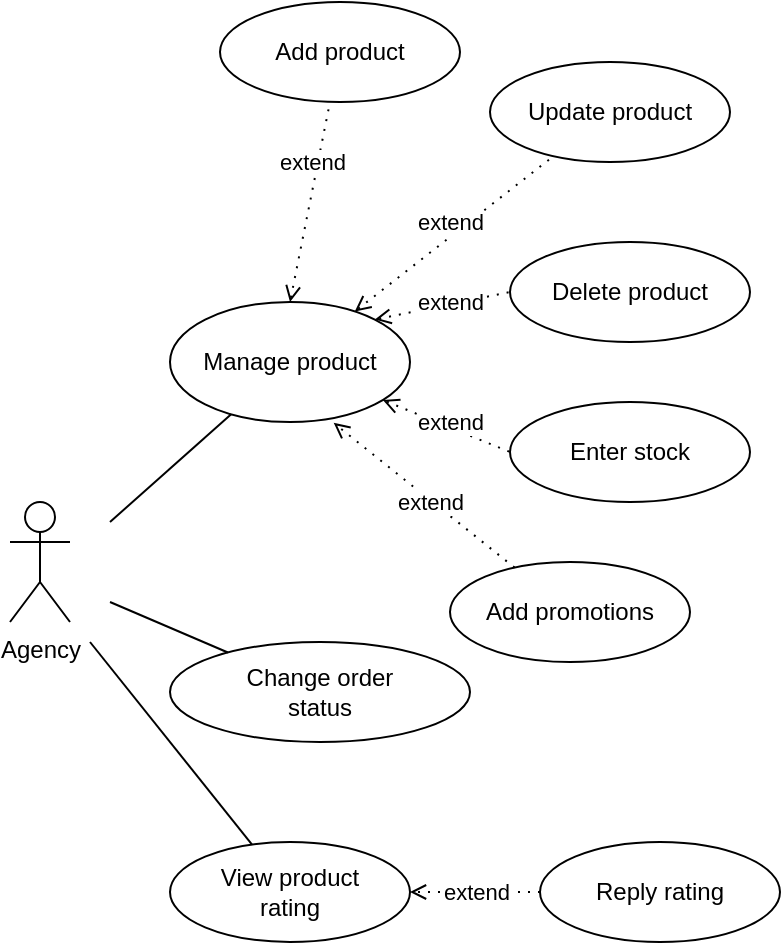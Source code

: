 <mxfile version="20.3.0" type="device"><diagram id="9DAe_Fl8x5N8wZkw7giw" name="Page-1"><mxGraphModel dx="1038" dy="649" grid="1" gridSize="10" guides="1" tooltips="1" connect="1" arrows="1" fold="1" page="1" pageScale="1" pageWidth="850" pageHeight="1100" math="0" shadow="0"><root><mxCell id="0"/><mxCell id="1" parent="0"/><mxCell id="KX4ixiFVcmy0IZtqYh4K-1" value="Agency" style="shape=umlActor;verticalLabelPosition=bottom;verticalAlign=top;html=1;outlineConnect=0;" parent="1" vertex="1"><mxGeometry x="160" y="320" width="30" height="60" as="geometry"/></mxCell><mxCell id="KX4ixiFVcmy0IZtqYh4K-3" value="Manage product" style="ellipse;whiteSpace=wrap;html=1;" parent="1" vertex="1"><mxGeometry x="240" y="220" width="120" height="60" as="geometry"/></mxCell><mxCell id="KX4ixiFVcmy0IZtqYh4K-5" value="Add product" style="ellipse;whiteSpace=wrap;html=1;" parent="1" vertex="1"><mxGeometry x="265" y="70" width="120" height="50" as="geometry"/></mxCell><mxCell id="KX4ixiFVcmy0IZtqYh4K-7" value="Update product" style="ellipse;whiteSpace=wrap;html=1;" parent="1" vertex="1"><mxGeometry x="400" y="100" width="120" height="50" as="geometry"/></mxCell><mxCell id="KX4ixiFVcmy0IZtqYh4K-8" value="Delete product" style="ellipse;whiteSpace=wrap;html=1;" parent="1" vertex="1"><mxGeometry x="410" y="190" width="120" height="50" as="geometry"/></mxCell><mxCell id="KX4ixiFVcmy0IZtqYh4K-9" value="Change order&lt;br&gt;status" style="ellipse;whiteSpace=wrap;html=1;" parent="1" vertex="1"><mxGeometry x="240" y="390" width="150" height="50" as="geometry"/></mxCell><mxCell id="KX4ixiFVcmy0IZtqYh4K-10" value="View product &lt;br&gt;rating" style="ellipse;whiteSpace=wrap;html=1;" parent="1" vertex="1"><mxGeometry x="240" y="490" width="120" height="50" as="geometry"/></mxCell><mxCell id="KX4ixiFVcmy0IZtqYh4K-11" value="Enter stock" style="ellipse;whiteSpace=wrap;html=1;" parent="1" vertex="1"><mxGeometry x="410" y="270" width="120" height="50" as="geometry"/></mxCell><mxCell id="KX4ixiFVcmy0IZtqYh4K-12" value="Add promotions" style="ellipse;whiteSpace=wrap;html=1;" parent="1" vertex="1"><mxGeometry x="380" y="350" width="120" height="50" as="geometry"/></mxCell><mxCell id="KX4ixiFVcmy0IZtqYh4K-13" value="" style="endArrow=open;html=1;rounded=0;entryX=0.682;entryY=1.007;entryDx=0;entryDy=0;entryPerimeter=0;dashed=1;dashPattern=1 4;startArrow=none;startFill=0;endFill=0;" parent="1" source="KX4ixiFVcmy0IZtqYh4K-12" target="KX4ixiFVcmy0IZtqYh4K-3" edge="1"><mxGeometry width="50" height="50" relative="1" as="geometry"><mxPoint x="380" y="370" as="sourcePoint"/><mxPoint x="430" y="320" as="targetPoint"/></mxGeometry></mxCell><mxCell id="KX4ixiFVcmy0IZtqYh4K-14" value="" style="endArrow=none;html=1;rounded=0;entryX=0;entryY=0.5;entryDx=0;entryDy=0;dashed=1;dashPattern=1 4;startArrow=open;startFill=0;" parent="1" source="KX4ixiFVcmy0IZtqYh4K-3" target="KX4ixiFVcmy0IZtqYh4K-11" edge="1"><mxGeometry width="50" height="50" relative="1" as="geometry"><mxPoint x="400" y="160" as="sourcePoint"/><mxPoint x="450" y="110" as="targetPoint"/></mxGeometry></mxCell><mxCell id="KX4ixiFVcmy0IZtqYh4K-15" value="" style="endArrow=none;html=1;rounded=0;exitX=1;exitY=0;exitDx=0;exitDy=0;entryX=0;entryY=0.5;entryDx=0;entryDy=0;dashed=1;dashPattern=1 4;startArrow=open;startFill=0;" parent="1" source="KX4ixiFVcmy0IZtqYh4K-3" target="KX4ixiFVcmy0IZtqYh4K-8" edge="1"><mxGeometry width="50" height="50" relative="1" as="geometry"><mxPoint x="400" y="160" as="sourcePoint"/><mxPoint x="450" y="110" as="targetPoint"/></mxGeometry></mxCell><mxCell id="KX4ixiFVcmy0IZtqYh4K-17" value="" style="endArrow=none;html=1;rounded=0;dashed=1;dashPattern=1 4;startArrow=open;startFill=0;" parent="1" source="KX4ixiFVcmy0IZtqYh4K-3" target="KX4ixiFVcmy0IZtqYh4K-7" edge="1"><mxGeometry width="50" height="50" relative="1" as="geometry"><mxPoint x="400" y="160" as="sourcePoint"/><mxPoint x="450" y="110" as="targetPoint"/></mxGeometry></mxCell><mxCell id="KX4ixiFVcmy0IZtqYh4K-18" value="" style="endArrow=none;html=1;rounded=0;exitX=0.5;exitY=0;exitDx=0;exitDy=0;dashed=1;dashPattern=1 4;startArrow=open;startFill=0;" parent="1" source="KX4ixiFVcmy0IZtqYh4K-3" target="KX4ixiFVcmy0IZtqYh4K-5" edge="1"><mxGeometry width="50" height="50" relative="1" as="geometry"><mxPoint x="400" y="160" as="sourcePoint"/><mxPoint x="450" y="110" as="targetPoint"/></mxGeometry></mxCell><mxCell id="KX4ixiFVcmy0IZtqYh4K-24" value="extend" style="edgeLabel;html=1;align=center;verticalAlign=middle;resizable=0;points=[];" parent="KX4ixiFVcmy0IZtqYh4K-18" vertex="1" connectable="0"><mxGeometry x="0.394" y="3" relative="1" as="geometry"><mxPoint as="offset"/></mxGeometry></mxCell><mxCell id="KX4ixiFVcmy0IZtqYh4K-19" value="" style="endArrow=none;html=1;rounded=0;" parent="1" target="KX4ixiFVcmy0IZtqYh4K-3" edge="1"><mxGeometry width="50" height="50" relative="1" as="geometry"><mxPoint x="210" y="330" as="sourcePoint"/><mxPoint x="450" y="310" as="targetPoint"/></mxGeometry></mxCell><mxCell id="KX4ixiFVcmy0IZtqYh4K-20" value="" style="endArrow=none;html=1;rounded=0;" parent="1" target="KX4ixiFVcmy0IZtqYh4K-9" edge="1"><mxGeometry width="50" height="50" relative="1" as="geometry"><mxPoint x="210" y="370" as="sourcePoint"/><mxPoint x="460" y="320" as="targetPoint"/></mxGeometry></mxCell><mxCell id="KX4ixiFVcmy0IZtqYh4K-21" value="" style="endArrow=none;html=1;rounded=0;" parent="1" target="KX4ixiFVcmy0IZtqYh4K-10" edge="1"><mxGeometry width="50" height="50" relative="1" as="geometry"><mxPoint x="200" y="390" as="sourcePoint"/><mxPoint x="450" y="310" as="targetPoint"/></mxGeometry></mxCell><mxCell id="KX4ixiFVcmy0IZtqYh4K-25" value="extend" style="edgeLabel;html=1;align=center;verticalAlign=middle;resizable=0;points=[];" parent="1" vertex="1" connectable="0"><mxGeometry x="380.003" y="180.0" as="geometry"/></mxCell><mxCell id="KX4ixiFVcmy0IZtqYh4K-26" value="extend" style="edgeLabel;html=1;align=center;verticalAlign=middle;resizable=0;points=[];" parent="1" vertex="1" connectable="0"><mxGeometry x="380.003" y="220.0" as="geometry"/></mxCell><mxCell id="KX4ixiFVcmy0IZtqYh4K-27" value="extend" style="edgeLabel;html=1;align=center;verticalAlign=middle;resizable=0;points=[];" parent="1" vertex="1" connectable="0"><mxGeometry x="380.003" y="280.0" as="geometry"/></mxCell><mxCell id="KX4ixiFVcmy0IZtqYh4K-28" value="extend" style="edgeLabel;html=1;align=center;verticalAlign=middle;resizable=0;points=[];" parent="1" vertex="1" connectable="0"><mxGeometry x="370.003" y="320.0" as="geometry"/></mxCell><mxCell id="wD4TYO7pQOf3F7hqDdeo-1" value="Reply rating" style="ellipse;whiteSpace=wrap;html=1;" vertex="1" parent="1"><mxGeometry x="425" y="490" width="120" height="50" as="geometry"/></mxCell><mxCell id="wD4TYO7pQOf3F7hqDdeo-2" value="extend" style="endArrow=open;html=1;rounded=0;dashed=1;dashPattern=1 4;startArrow=none;startFill=0;endFill=0;" edge="1" parent="1" source="wD4TYO7pQOf3F7hqDdeo-1" target="KX4ixiFVcmy0IZtqYh4K-10"><mxGeometry width="50" height="50" relative="1" as="geometry"><mxPoint x="425.181" y="482.427" as="sourcePoint"/><mxPoint x="334.83" y="410.0" as="targetPoint"/></mxGeometry></mxCell></root></mxGraphModel></diagram></mxfile>